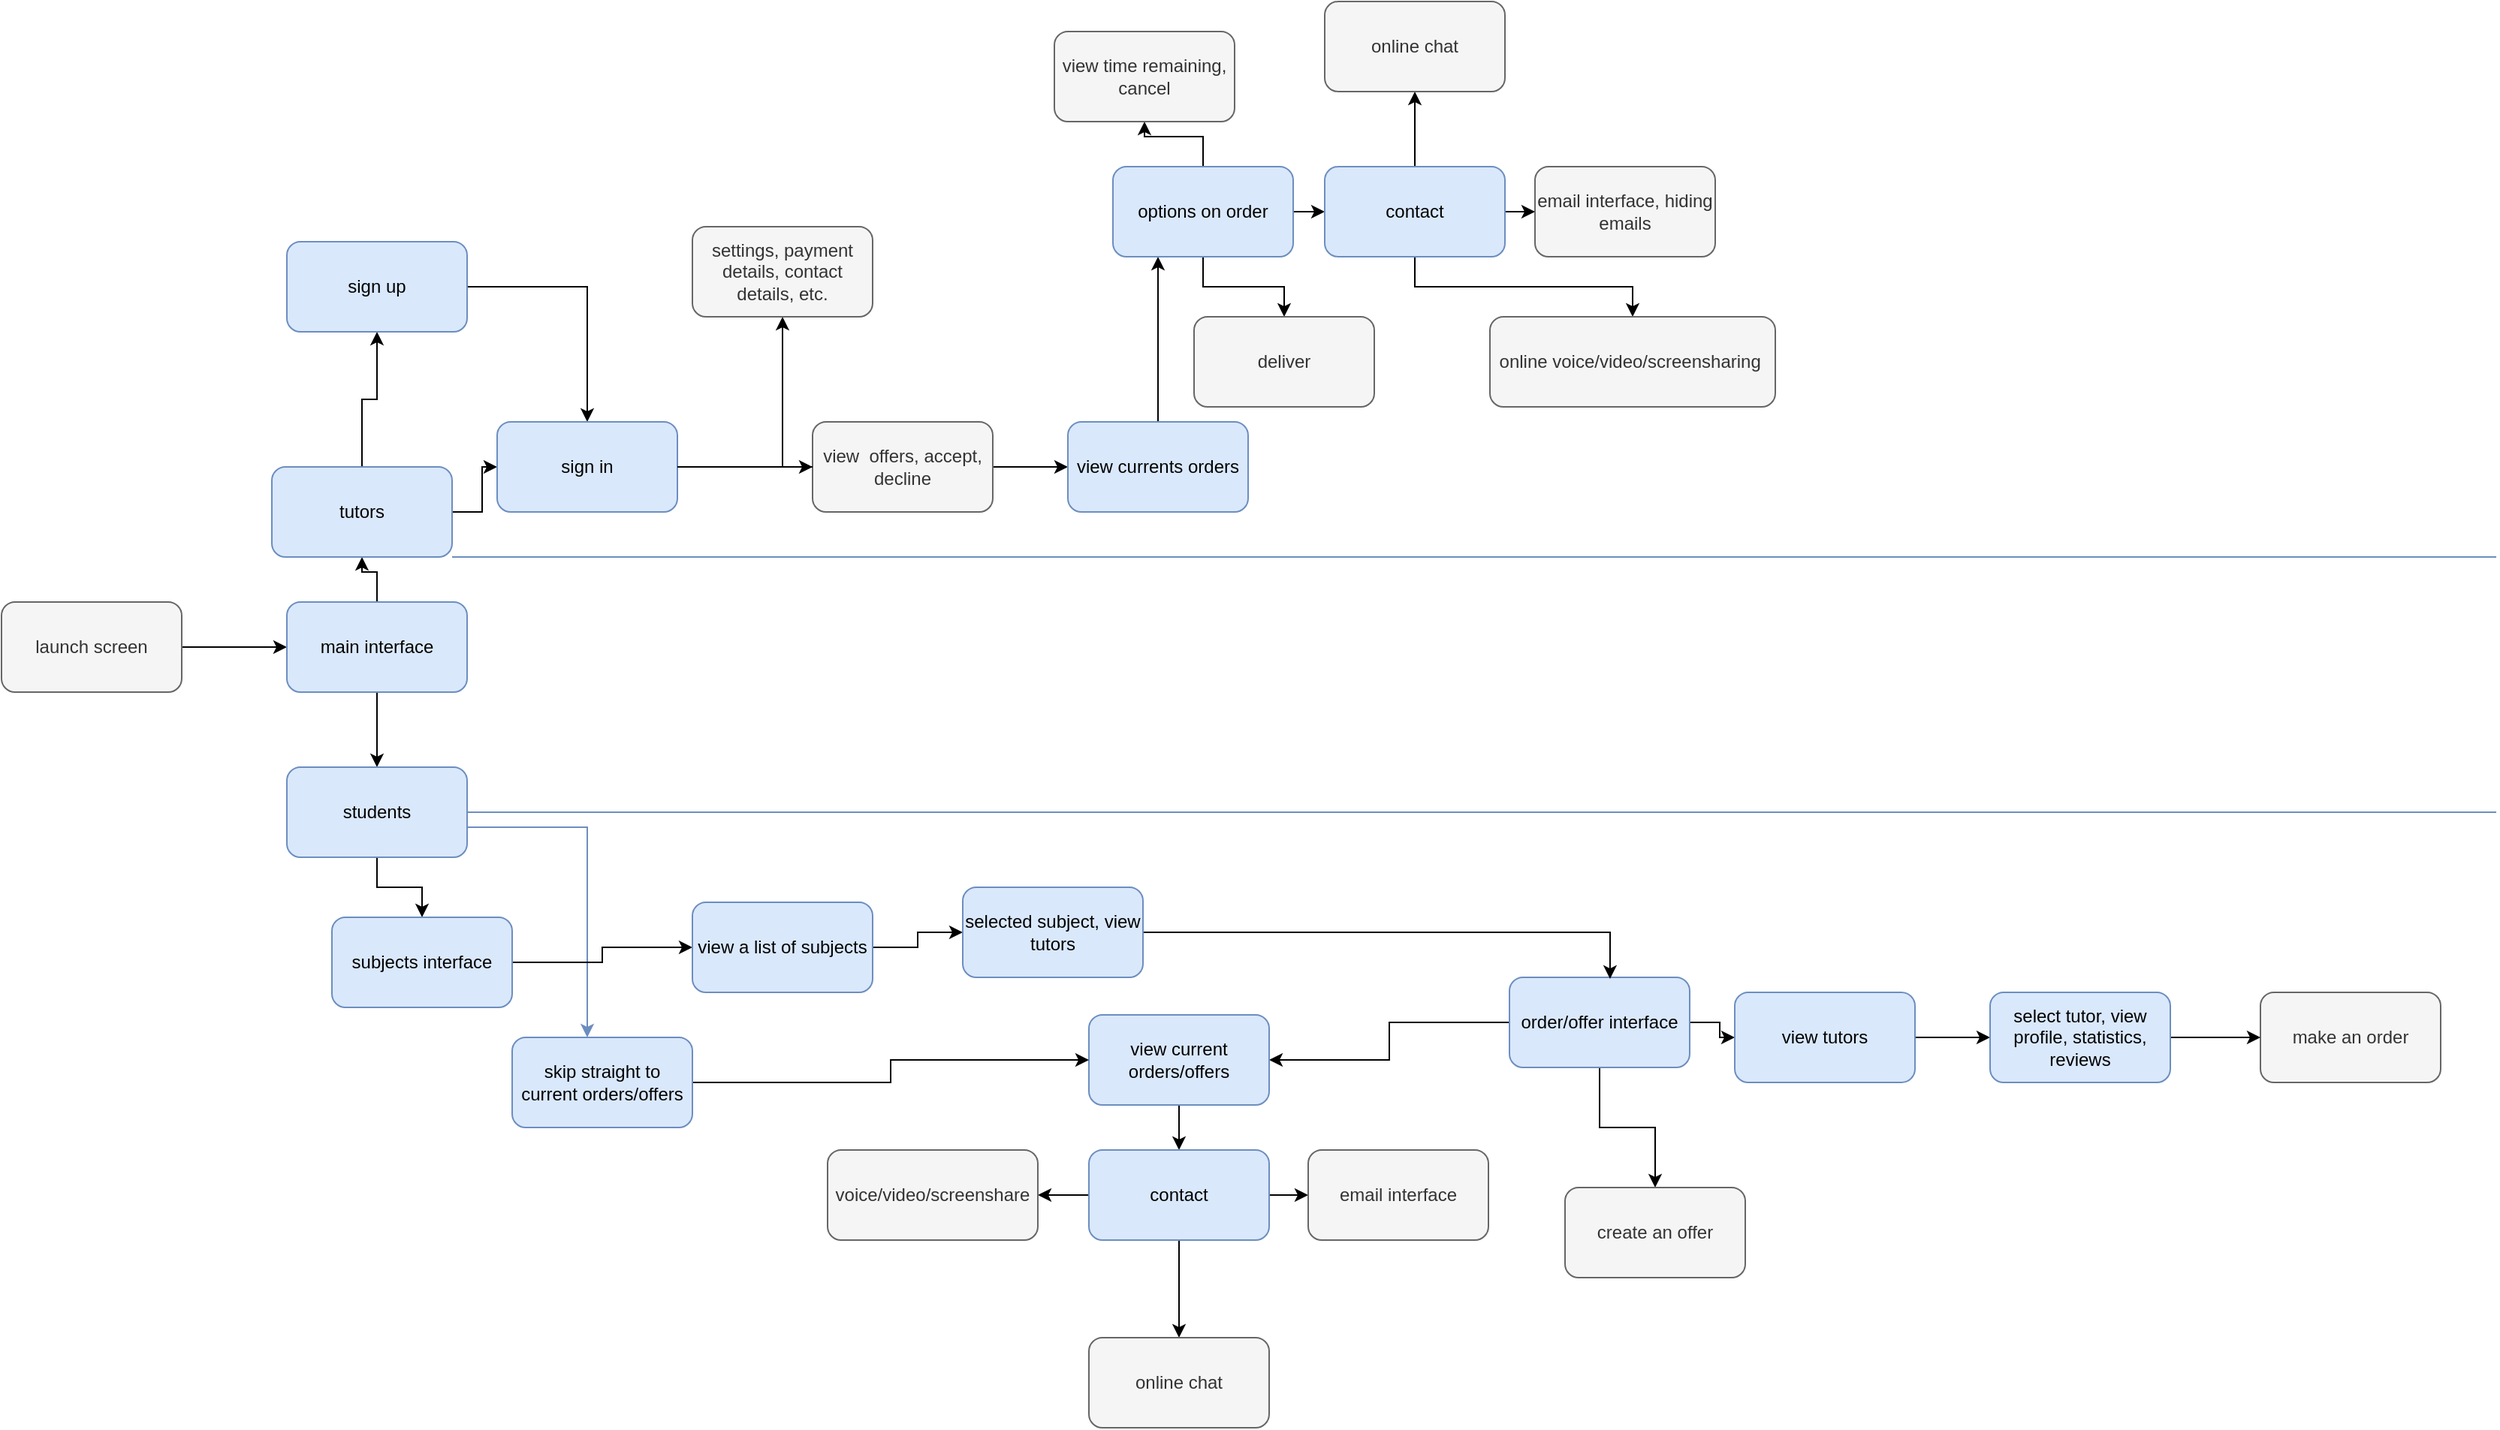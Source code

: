 <mxfile version="20.6.0" type="github">
  <diagram id="AQRkKddxotfs-IVeO4ju" name="Page-1">
    <mxGraphModel dx="1426" dy="1994" grid="1" gridSize="10" guides="1" tooltips="1" connect="1" arrows="1" fold="1" page="1" pageScale="1" pageWidth="827" pageHeight="1169" math="0" shadow="0">
      <root>
        <mxCell id="0" />
        <mxCell id="1" parent="0" />
        <mxCell id="p7I5OidBqHSbVJBE_N6H-3" style="edgeStyle=orthogonalEdgeStyle;rounded=0;orthogonalLoop=1;jettySize=auto;html=1;" parent="1" source="p7I5OidBqHSbVJBE_N6H-1" target="p7I5OidBqHSbVJBE_N6H-2" edge="1">
          <mxGeometry relative="1" as="geometry" />
        </mxCell>
        <mxCell id="p7I5OidBqHSbVJBE_N6H-1" value="launch screen" style="rounded=1;whiteSpace=wrap;html=1;fillColor=#f5f5f5;fontColor=#333333;strokeColor=#666666;" parent="1" vertex="1">
          <mxGeometry x="60" y="310" width="120" height="60" as="geometry" />
        </mxCell>
        <mxCell id="p7I5OidBqHSbVJBE_N6H-5" style="edgeStyle=orthogonalEdgeStyle;rounded=0;orthogonalLoop=1;jettySize=auto;html=1;" parent="1" source="p7I5OidBqHSbVJBE_N6H-2" target="p7I5OidBqHSbVJBE_N6H-4" edge="1">
          <mxGeometry relative="1" as="geometry" />
        </mxCell>
        <mxCell id="p7I5OidBqHSbVJBE_N6H-7" style="edgeStyle=orthogonalEdgeStyle;rounded=0;orthogonalLoop=1;jettySize=auto;html=1;" parent="1" source="p7I5OidBqHSbVJBE_N6H-2" target="p7I5OidBqHSbVJBE_N6H-6" edge="1">
          <mxGeometry relative="1" as="geometry" />
        </mxCell>
        <mxCell id="p7I5OidBqHSbVJBE_N6H-2" value="main interface" style="rounded=1;whiteSpace=wrap;html=1;fillColor=#dae8fc;strokeColor=#6c8ebf;" parent="1" vertex="1">
          <mxGeometry x="250" y="310" width="120" height="60" as="geometry" />
        </mxCell>
        <mxCell id="p7I5OidBqHSbVJBE_N6H-9" style="edgeStyle=orthogonalEdgeStyle;rounded=0;orthogonalLoop=1;jettySize=auto;html=1;" parent="1" source="p7I5OidBqHSbVJBE_N6H-4" target="p7I5OidBqHSbVJBE_N6H-8" edge="1">
          <mxGeometry relative="1" as="geometry" />
        </mxCell>
        <mxCell id="p7I5OidBqHSbVJBE_N6H-11" style="edgeStyle=orthogonalEdgeStyle;rounded=0;orthogonalLoop=1;jettySize=auto;html=1;" parent="1" source="p7I5OidBqHSbVJBE_N6H-4" target="p7I5OidBqHSbVJBE_N6H-10" edge="1">
          <mxGeometry relative="1" as="geometry" />
        </mxCell>
        <mxCell id="p7I5OidBqHSbVJBE_N6H-4" value="tutors" style="rounded=1;whiteSpace=wrap;html=1;fillColor=#dae8fc;strokeColor=#6c8ebf;" parent="1" vertex="1">
          <mxGeometry x="240" y="220" width="120" height="60" as="geometry" />
        </mxCell>
        <mxCell id="5luC9fpTV_GkIPXL0iGV-14" style="edgeStyle=orthogonalEdgeStyle;rounded=0;orthogonalLoop=1;jettySize=auto;html=1;" edge="1" parent="1" source="p7I5OidBqHSbVJBE_N6H-6" target="5luC9fpTV_GkIPXL0iGV-4">
          <mxGeometry relative="1" as="geometry" />
        </mxCell>
        <mxCell id="5luC9fpTV_GkIPXL0iGV-17" style="edgeStyle=orthogonalEdgeStyle;rounded=0;orthogonalLoop=1;jettySize=auto;html=1;fillColor=#dae8fc;strokeColor=#6c8ebf;" edge="1" parent="1" source="p7I5OidBqHSbVJBE_N6H-6" target="5luC9fpTV_GkIPXL0iGV-16">
          <mxGeometry relative="1" as="geometry">
            <Array as="points">
              <mxPoint x="450" y="460" />
            </Array>
          </mxGeometry>
        </mxCell>
        <mxCell id="p7I5OidBqHSbVJBE_N6H-6" value="students" style="rounded=1;whiteSpace=wrap;html=1;fillColor=#dae8fc;strokeColor=#6c8ebf;" parent="1" vertex="1">
          <mxGeometry x="250" y="420" width="120" height="60" as="geometry" />
        </mxCell>
        <mxCell id="p7I5OidBqHSbVJBE_N6H-12" style="edgeStyle=orthogonalEdgeStyle;rounded=0;orthogonalLoop=1;jettySize=auto;html=1;" parent="1" source="p7I5OidBqHSbVJBE_N6H-8" target="p7I5OidBqHSbVJBE_N6H-10" edge="1">
          <mxGeometry relative="1" as="geometry" />
        </mxCell>
        <mxCell id="p7I5OidBqHSbVJBE_N6H-8" value="sign up&lt;br&gt;" style="rounded=1;whiteSpace=wrap;html=1;fillColor=#dae8fc;strokeColor=#6c8ebf;" parent="1" vertex="1">
          <mxGeometry x="250" y="70" width="120" height="60" as="geometry" />
        </mxCell>
        <mxCell id="p7I5OidBqHSbVJBE_N6H-14" style="edgeStyle=orthogonalEdgeStyle;rounded=0;orthogonalLoop=1;jettySize=auto;html=1;startArrow=none;" parent="1" source="p7I5OidBqHSbVJBE_N6H-31" target="p7I5OidBqHSbVJBE_N6H-13" edge="1">
          <mxGeometry relative="1" as="geometry" />
        </mxCell>
        <mxCell id="p7I5OidBqHSbVJBE_N6H-30" style="edgeStyle=orthogonalEdgeStyle;rounded=0;orthogonalLoop=1;jettySize=auto;html=1;" parent="1" source="p7I5OidBqHSbVJBE_N6H-10" target="p7I5OidBqHSbVJBE_N6H-29" edge="1">
          <mxGeometry relative="1" as="geometry" />
        </mxCell>
        <mxCell id="p7I5OidBqHSbVJBE_N6H-32" style="edgeStyle=orthogonalEdgeStyle;rounded=0;orthogonalLoop=1;jettySize=auto;html=1;" parent="1" source="p7I5OidBqHSbVJBE_N6H-10" target="p7I5OidBqHSbVJBE_N6H-31" edge="1">
          <mxGeometry relative="1" as="geometry" />
        </mxCell>
        <mxCell id="p7I5OidBqHSbVJBE_N6H-10" value="sign in&lt;br&gt;" style="rounded=1;whiteSpace=wrap;html=1;fillColor=#dae8fc;strokeColor=#6c8ebf;" parent="1" vertex="1">
          <mxGeometry x="390" y="190" width="120" height="60" as="geometry" />
        </mxCell>
        <mxCell id="5luC9fpTV_GkIPXL0iGV-6" style="edgeStyle=orthogonalEdgeStyle;rounded=0;orthogonalLoop=1;jettySize=auto;html=1;entryX=0.25;entryY=1;entryDx=0;entryDy=0;" edge="1" parent="1" source="p7I5OidBqHSbVJBE_N6H-13" target="p7I5OidBqHSbVJBE_N6H-15">
          <mxGeometry relative="1" as="geometry" />
        </mxCell>
        <mxCell id="p7I5OidBqHSbVJBE_N6H-13" value="view currents orders" style="rounded=1;whiteSpace=wrap;html=1;fillColor=#dae8fc;strokeColor=#6c8ebf;" parent="1" vertex="1">
          <mxGeometry x="770" y="190" width="120" height="60" as="geometry" />
        </mxCell>
        <mxCell id="p7I5OidBqHSbVJBE_N6H-18" style="edgeStyle=orthogonalEdgeStyle;rounded=0;orthogonalLoop=1;jettySize=auto;html=1;" parent="1" source="p7I5OidBqHSbVJBE_N6H-15" target="p7I5OidBqHSbVJBE_N6H-17" edge="1">
          <mxGeometry relative="1" as="geometry" />
        </mxCell>
        <mxCell id="p7I5OidBqHSbVJBE_N6H-20" style="edgeStyle=orthogonalEdgeStyle;rounded=0;orthogonalLoop=1;jettySize=auto;html=1;" parent="1" source="p7I5OidBqHSbVJBE_N6H-15" target="p7I5OidBqHSbVJBE_N6H-19" edge="1">
          <mxGeometry relative="1" as="geometry" />
        </mxCell>
        <mxCell id="p7I5OidBqHSbVJBE_N6H-22" style="edgeStyle=orthogonalEdgeStyle;rounded=0;orthogonalLoop=1;jettySize=auto;html=1;" parent="1" source="p7I5OidBqHSbVJBE_N6H-15" target="p7I5OidBqHSbVJBE_N6H-21" edge="1">
          <mxGeometry relative="1" as="geometry" />
        </mxCell>
        <mxCell id="p7I5OidBqHSbVJBE_N6H-15" value="options on order" style="rounded=1;whiteSpace=wrap;html=1;fillColor=#dae8fc;strokeColor=#6c8ebf;" parent="1" vertex="1">
          <mxGeometry x="800" y="20" width="120" height="60" as="geometry" />
        </mxCell>
        <mxCell id="p7I5OidBqHSbVJBE_N6H-17" value="view time remaining, cancel" style="rounded=1;whiteSpace=wrap;html=1;fillColor=#f5f5f5;fontColor=#333333;strokeColor=#666666;" parent="1" vertex="1">
          <mxGeometry x="761" y="-70" width="120" height="60" as="geometry" />
        </mxCell>
        <mxCell id="p7I5OidBqHSbVJBE_N6H-24" style="edgeStyle=orthogonalEdgeStyle;rounded=0;orthogonalLoop=1;jettySize=auto;html=1;" parent="1" source="p7I5OidBqHSbVJBE_N6H-19" target="p7I5OidBqHSbVJBE_N6H-23" edge="1">
          <mxGeometry relative="1" as="geometry" />
        </mxCell>
        <mxCell id="p7I5OidBqHSbVJBE_N6H-26" style="edgeStyle=orthogonalEdgeStyle;rounded=0;orthogonalLoop=1;jettySize=auto;html=1;" parent="1" source="p7I5OidBqHSbVJBE_N6H-19" target="p7I5OidBqHSbVJBE_N6H-25" edge="1">
          <mxGeometry relative="1" as="geometry" />
        </mxCell>
        <mxCell id="p7I5OidBqHSbVJBE_N6H-28" style="edgeStyle=orthogonalEdgeStyle;rounded=0;orthogonalLoop=1;jettySize=auto;html=1;" parent="1" source="p7I5OidBqHSbVJBE_N6H-19" target="p7I5OidBqHSbVJBE_N6H-27" edge="1">
          <mxGeometry relative="1" as="geometry" />
        </mxCell>
        <mxCell id="p7I5OidBqHSbVJBE_N6H-19" value="contact" style="rounded=1;whiteSpace=wrap;html=1;fillColor=#dae8fc;strokeColor=#6c8ebf;" parent="1" vertex="1">
          <mxGeometry x="941" y="20" width="120" height="60" as="geometry" />
        </mxCell>
        <mxCell id="p7I5OidBqHSbVJBE_N6H-21" value="deliver" style="rounded=1;whiteSpace=wrap;html=1;fillColor=#f5f5f5;fontColor=#333333;strokeColor=#666666;" parent="1" vertex="1">
          <mxGeometry x="854" y="120" width="120" height="60" as="geometry" />
        </mxCell>
        <mxCell id="p7I5OidBqHSbVJBE_N6H-23" value="online chat" style="rounded=1;whiteSpace=wrap;html=1;fillColor=#f5f5f5;fontColor=#333333;strokeColor=#666666;" parent="1" vertex="1">
          <mxGeometry x="941" y="-90" width="120" height="60" as="geometry" />
        </mxCell>
        <mxCell id="p7I5OidBqHSbVJBE_N6H-25" value="email interface, hiding emails" style="rounded=1;whiteSpace=wrap;html=1;fillColor=#f5f5f5;fontColor=#333333;strokeColor=#666666;" parent="1" vertex="1">
          <mxGeometry x="1081" y="20" width="120" height="60" as="geometry" />
        </mxCell>
        <mxCell id="p7I5OidBqHSbVJBE_N6H-27" value="online voice/video/screensharing&amp;nbsp;" style="rounded=1;whiteSpace=wrap;html=1;fillColor=#f5f5f5;fontColor=#333333;strokeColor=#666666;" parent="1" vertex="1">
          <mxGeometry x="1051" y="120" width="190" height="60" as="geometry" />
        </mxCell>
        <mxCell id="p7I5OidBqHSbVJBE_N6H-29" value="settings, payment details, contact details, etc." style="rounded=1;whiteSpace=wrap;html=1;fillColor=#f5f5f5;fontColor=#333333;strokeColor=#666666;" parent="1" vertex="1">
          <mxGeometry x="520" y="60" width="120" height="60" as="geometry" />
        </mxCell>
        <mxCell id="PORj5ejEQdad9oi0CyPD-4" style="edgeStyle=orthogonalEdgeStyle;rounded=0;orthogonalLoop=1;jettySize=auto;html=1;" parent="1" source="PORj5ejEQdad9oi0CyPD-1" target="PORj5ejEQdad9oi0CyPD-3" edge="1">
          <mxGeometry relative="1" as="geometry" />
        </mxCell>
        <mxCell id="PORj5ejEQdad9oi0CyPD-6" style="edgeStyle=orthogonalEdgeStyle;rounded=0;orthogonalLoop=1;jettySize=auto;html=1;" parent="1" source="PORj5ejEQdad9oi0CyPD-1" target="PORj5ejEQdad9oi0CyPD-5" edge="1">
          <mxGeometry relative="1" as="geometry" />
        </mxCell>
        <mxCell id="PORj5ejEQdad9oi0CyPD-8" style="edgeStyle=orthogonalEdgeStyle;rounded=0;orthogonalLoop=1;jettySize=auto;html=1;" parent="1" source="PORj5ejEQdad9oi0CyPD-1" target="PORj5ejEQdad9oi0CyPD-7" edge="1">
          <mxGeometry relative="1" as="geometry" />
        </mxCell>
        <mxCell id="PORj5ejEQdad9oi0CyPD-1" value="order/offer interface" style="rounded=1;whiteSpace=wrap;html=1;fillColor=#dae8fc;strokeColor=#6c8ebf;" parent="1" vertex="1">
          <mxGeometry x="1064" y="560" width="120" height="60" as="geometry" />
        </mxCell>
        <mxCell id="5luC9fpTV_GkIPXL0iGV-2" style="edgeStyle=orthogonalEdgeStyle;rounded=0;orthogonalLoop=1;jettySize=auto;html=1;" edge="1" parent="1" source="PORj5ejEQdad9oi0CyPD-3" target="5luC9fpTV_GkIPXL0iGV-1">
          <mxGeometry relative="1" as="geometry" />
        </mxCell>
        <mxCell id="PORj5ejEQdad9oi0CyPD-3" value="view tutors" style="rounded=1;whiteSpace=wrap;html=1;fillColor=#dae8fc;strokeColor=#6c8ebf;" parent="1" vertex="1">
          <mxGeometry x="1214" y="570" width="120" height="60" as="geometry" />
        </mxCell>
        <mxCell id="PORj5ejEQdad9oi0CyPD-5" value="create an offer" style="rounded=1;whiteSpace=wrap;html=1;fillColor=#f5f5f5;fontColor=#333333;strokeColor=#666666;" parent="1" vertex="1">
          <mxGeometry x="1101" y="700" width="120" height="60" as="geometry" />
        </mxCell>
        <mxCell id="PORj5ejEQdad9oi0CyPD-13" style="edgeStyle=orthogonalEdgeStyle;rounded=0;orthogonalLoop=1;jettySize=auto;html=1;" parent="1" source="PORj5ejEQdad9oi0CyPD-7" target="PORj5ejEQdad9oi0CyPD-12" edge="1">
          <mxGeometry relative="1" as="geometry" />
        </mxCell>
        <mxCell id="PORj5ejEQdad9oi0CyPD-7" value="view current orders/offers" style="rounded=1;whiteSpace=wrap;html=1;fillColor=#dae8fc;strokeColor=#6c8ebf;" parent="1" vertex="1">
          <mxGeometry x="784" y="585" width="120" height="60" as="geometry" />
        </mxCell>
        <mxCell id="PORj5ejEQdad9oi0CyPD-9" value="make an order" style="rounded=1;whiteSpace=wrap;html=1;fillColor=#f5f5f5;fontColor=#333333;strokeColor=#666666;" parent="1" vertex="1">
          <mxGeometry x="1564" y="570" width="120" height="60" as="geometry" />
        </mxCell>
        <mxCell id="PORj5ejEQdad9oi0CyPD-17" style="edgeStyle=orthogonalEdgeStyle;rounded=0;orthogonalLoop=1;jettySize=auto;html=1;" parent="1" source="PORj5ejEQdad9oi0CyPD-12" target="PORj5ejEQdad9oi0CyPD-16" edge="1">
          <mxGeometry relative="1" as="geometry" />
        </mxCell>
        <mxCell id="PORj5ejEQdad9oi0CyPD-19" style="edgeStyle=orthogonalEdgeStyle;rounded=0;orthogonalLoop=1;jettySize=auto;html=1;" parent="1" source="PORj5ejEQdad9oi0CyPD-12" target="PORj5ejEQdad9oi0CyPD-18" edge="1">
          <mxGeometry relative="1" as="geometry" />
        </mxCell>
        <mxCell id="PORj5ejEQdad9oi0CyPD-20" style="edgeStyle=orthogonalEdgeStyle;rounded=0;orthogonalLoop=1;jettySize=auto;html=1;" parent="1" source="PORj5ejEQdad9oi0CyPD-12" target="PORj5ejEQdad9oi0CyPD-14" edge="1">
          <mxGeometry relative="1" as="geometry" />
        </mxCell>
        <mxCell id="PORj5ejEQdad9oi0CyPD-12" value="contact" style="rounded=1;whiteSpace=wrap;html=1;fillColor=#dae8fc;strokeColor=#6c8ebf;" parent="1" vertex="1">
          <mxGeometry x="784" y="675" width="120" height="60" as="geometry" />
        </mxCell>
        <mxCell id="PORj5ejEQdad9oi0CyPD-14" value="voice/video/screenshare" style="rounded=1;whiteSpace=wrap;html=1;fillColor=#f5f5f5;fontColor=#333333;strokeColor=#666666;" parent="1" vertex="1">
          <mxGeometry x="610" y="675" width="140" height="60" as="geometry" />
        </mxCell>
        <mxCell id="PORj5ejEQdad9oi0CyPD-16" value="online chat" style="rounded=1;whiteSpace=wrap;html=1;fillColor=#f5f5f5;fontColor=#333333;strokeColor=#666666;" parent="1" vertex="1">
          <mxGeometry x="784" y="800" width="120" height="60" as="geometry" />
        </mxCell>
        <mxCell id="PORj5ejEQdad9oi0CyPD-18" value="email interface" style="rounded=1;whiteSpace=wrap;html=1;fillColor=#f5f5f5;fontColor=#333333;strokeColor=#666666;" parent="1" vertex="1">
          <mxGeometry x="930" y="675" width="120" height="60" as="geometry" />
        </mxCell>
        <mxCell id="5luC9fpTV_GkIPXL0iGV-3" style="edgeStyle=orthogonalEdgeStyle;rounded=0;orthogonalLoop=1;jettySize=auto;html=1;" edge="1" parent="1" source="5luC9fpTV_GkIPXL0iGV-1" target="PORj5ejEQdad9oi0CyPD-9">
          <mxGeometry relative="1" as="geometry" />
        </mxCell>
        <mxCell id="5luC9fpTV_GkIPXL0iGV-1" value="select tutor, view profile, statistics, reviews" style="rounded=1;whiteSpace=wrap;html=1;fillColor=#dae8fc;strokeColor=#6c8ebf;" vertex="1" parent="1">
          <mxGeometry x="1384" y="570" width="120" height="60" as="geometry" />
        </mxCell>
        <mxCell id="5luC9fpTV_GkIPXL0iGV-11" style="edgeStyle=orthogonalEdgeStyle;rounded=0;orthogonalLoop=1;jettySize=auto;html=1;" edge="1" parent="1" source="5luC9fpTV_GkIPXL0iGV-4" target="5luC9fpTV_GkIPXL0iGV-10">
          <mxGeometry relative="1" as="geometry" />
        </mxCell>
        <mxCell id="5luC9fpTV_GkIPXL0iGV-4" value="subjects interface" style="rounded=1;whiteSpace=wrap;html=1;fillColor=#dae8fc;strokeColor=#6c8ebf;" vertex="1" parent="1">
          <mxGeometry x="280" y="520" width="120" height="60" as="geometry" />
        </mxCell>
        <mxCell id="5luC9fpTV_GkIPXL0iGV-7" value="" style="endArrow=none;html=1;rounded=0;exitX=1;exitY=0.5;exitDx=0;exitDy=0;fillColor=#dae8fc;strokeColor=#6c8ebf;" edge="1" parent="1" source="p7I5OidBqHSbVJBE_N6H-6">
          <mxGeometry width="50" height="50" relative="1" as="geometry">
            <mxPoint x="380" y="620" as="sourcePoint" />
            <mxPoint x="1721" y="450" as="targetPoint" />
            <Array as="points">
              <mxPoint x="450" y="450" />
            </Array>
          </mxGeometry>
        </mxCell>
        <mxCell id="5luC9fpTV_GkIPXL0iGV-8" value="" style="endArrow=none;html=1;rounded=0;exitX=1;exitY=1;exitDx=0;exitDy=0;fillColor=#dae8fc;strokeColor=#6c8ebf;" edge="1" parent="1" source="p7I5OidBqHSbVJBE_N6H-4">
          <mxGeometry width="50" height="50" relative="1" as="geometry">
            <mxPoint x="370" y="280" as="sourcePoint" />
            <mxPoint x="1721" y="280" as="targetPoint" />
            <Array as="points">
              <mxPoint x="450" y="280" />
            </Array>
          </mxGeometry>
        </mxCell>
        <mxCell id="p7I5OidBqHSbVJBE_N6H-31" value="view &amp;nbsp;offers, accept, decline" style="rounded=1;whiteSpace=wrap;html=1;fillColor=#f5f5f5;fontColor=#333333;strokeColor=#666666;" parent="1" vertex="1">
          <mxGeometry x="600" y="190" width="120" height="60" as="geometry" />
        </mxCell>
        <mxCell id="5luC9fpTV_GkIPXL0iGV-9" value="" style="edgeStyle=orthogonalEdgeStyle;rounded=0;orthogonalLoop=1;jettySize=auto;html=1;endArrow=none;" edge="1" parent="1" source="p7I5OidBqHSbVJBE_N6H-10" target="p7I5OidBqHSbVJBE_N6H-31">
          <mxGeometry relative="1" as="geometry">
            <mxPoint x="510" y="220" as="sourcePoint" />
            <mxPoint x="630" y="190" as="targetPoint" />
          </mxGeometry>
        </mxCell>
        <mxCell id="5luC9fpTV_GkIPXL0iGV-13" style="edgeStyle=orthogonalEdgeStyle;rounded=0;orthogonalLoop=1;jettySize=auto;html=1;" edge="1" parent="1" source="5luC9fpTV_GkIPXL0iGV-10" target="5luC9fpTV_GkIPXL0iGV-12">
          <mxGeometry relative="1" as="geometry" />
        </mxCell>
        <mxCell id="5luC9fpTV_GkIPXL0iGV-10" value="view a list of subjects" style="rounded=1;whiteSpace=wrap;html=1;fillColor=#dae8fc;strokeColor=#6c8ebf;" vertex="1" parent="1">
          <mxGeometry x="520" y="510" width="120" height="60" as="geometry" />
        </mxCell>
        <mxCell id="5luC9fpTV_GkIPXL0iGV-15" style="edgeStyle=orthogonalEdgeStyle;rounded=0;orthogonalLoop=1;jettySize=auto;html=1;entryX=0.558;entryY=0.017;entryDx=0;entryDy=0;entryPerimeter=0;" edge="1" parent="1" source="5luC9fpTV_GkIPXL0iGV-12" target="PORj5ejEQdad9oi0CyPD-1">
          <mxGeometry relative="1" as="geometry" />
        </mxCell>
        <mxCell id="5luC9fpTV_GkIPXL0iGV-12" value="selected subject, view tutors" style="rounded=1;whiteSpace=wrap;html=1;fillColor=#dae8fc;strokeColor=#6c8ebf;" vertex="1" parent="1">
          <mxGeometry x="700" y="500" width="120" height="60" as="geometry" />
        </mxCell>
        <mxCell id="5luC9fpTV_GkIPXL0iGV-18" style="edgeStyle=orthogonalEdgeStyle;rounded=0;orthogonalLoop=1;jettySize=auto;html=1;" edge="1" parent="1" source="5luC9fpTV_GkIPXL0iGV-16" target="PORj5ejEQdad9oi0CyPD-7">
          <mxGeometry relative="1" as="geometry" />
        </mxCell>
        <mxCell id="5luC9fpTV_GkIPXL0iGV-16" value="skip straight to current orders/offers" style="rounded=1;whiteSpace=wrap;html=1;fillColor=#dae8fc;strokeColor=#6c8ebf;" vertex="1" parent="1">
          <mxGeometry x="400" y="600" width="120" height="60" as="geometry" />
        </mxCell>
      </root>
    </mxGraphModel>
  </diagram>
</mxfile>
